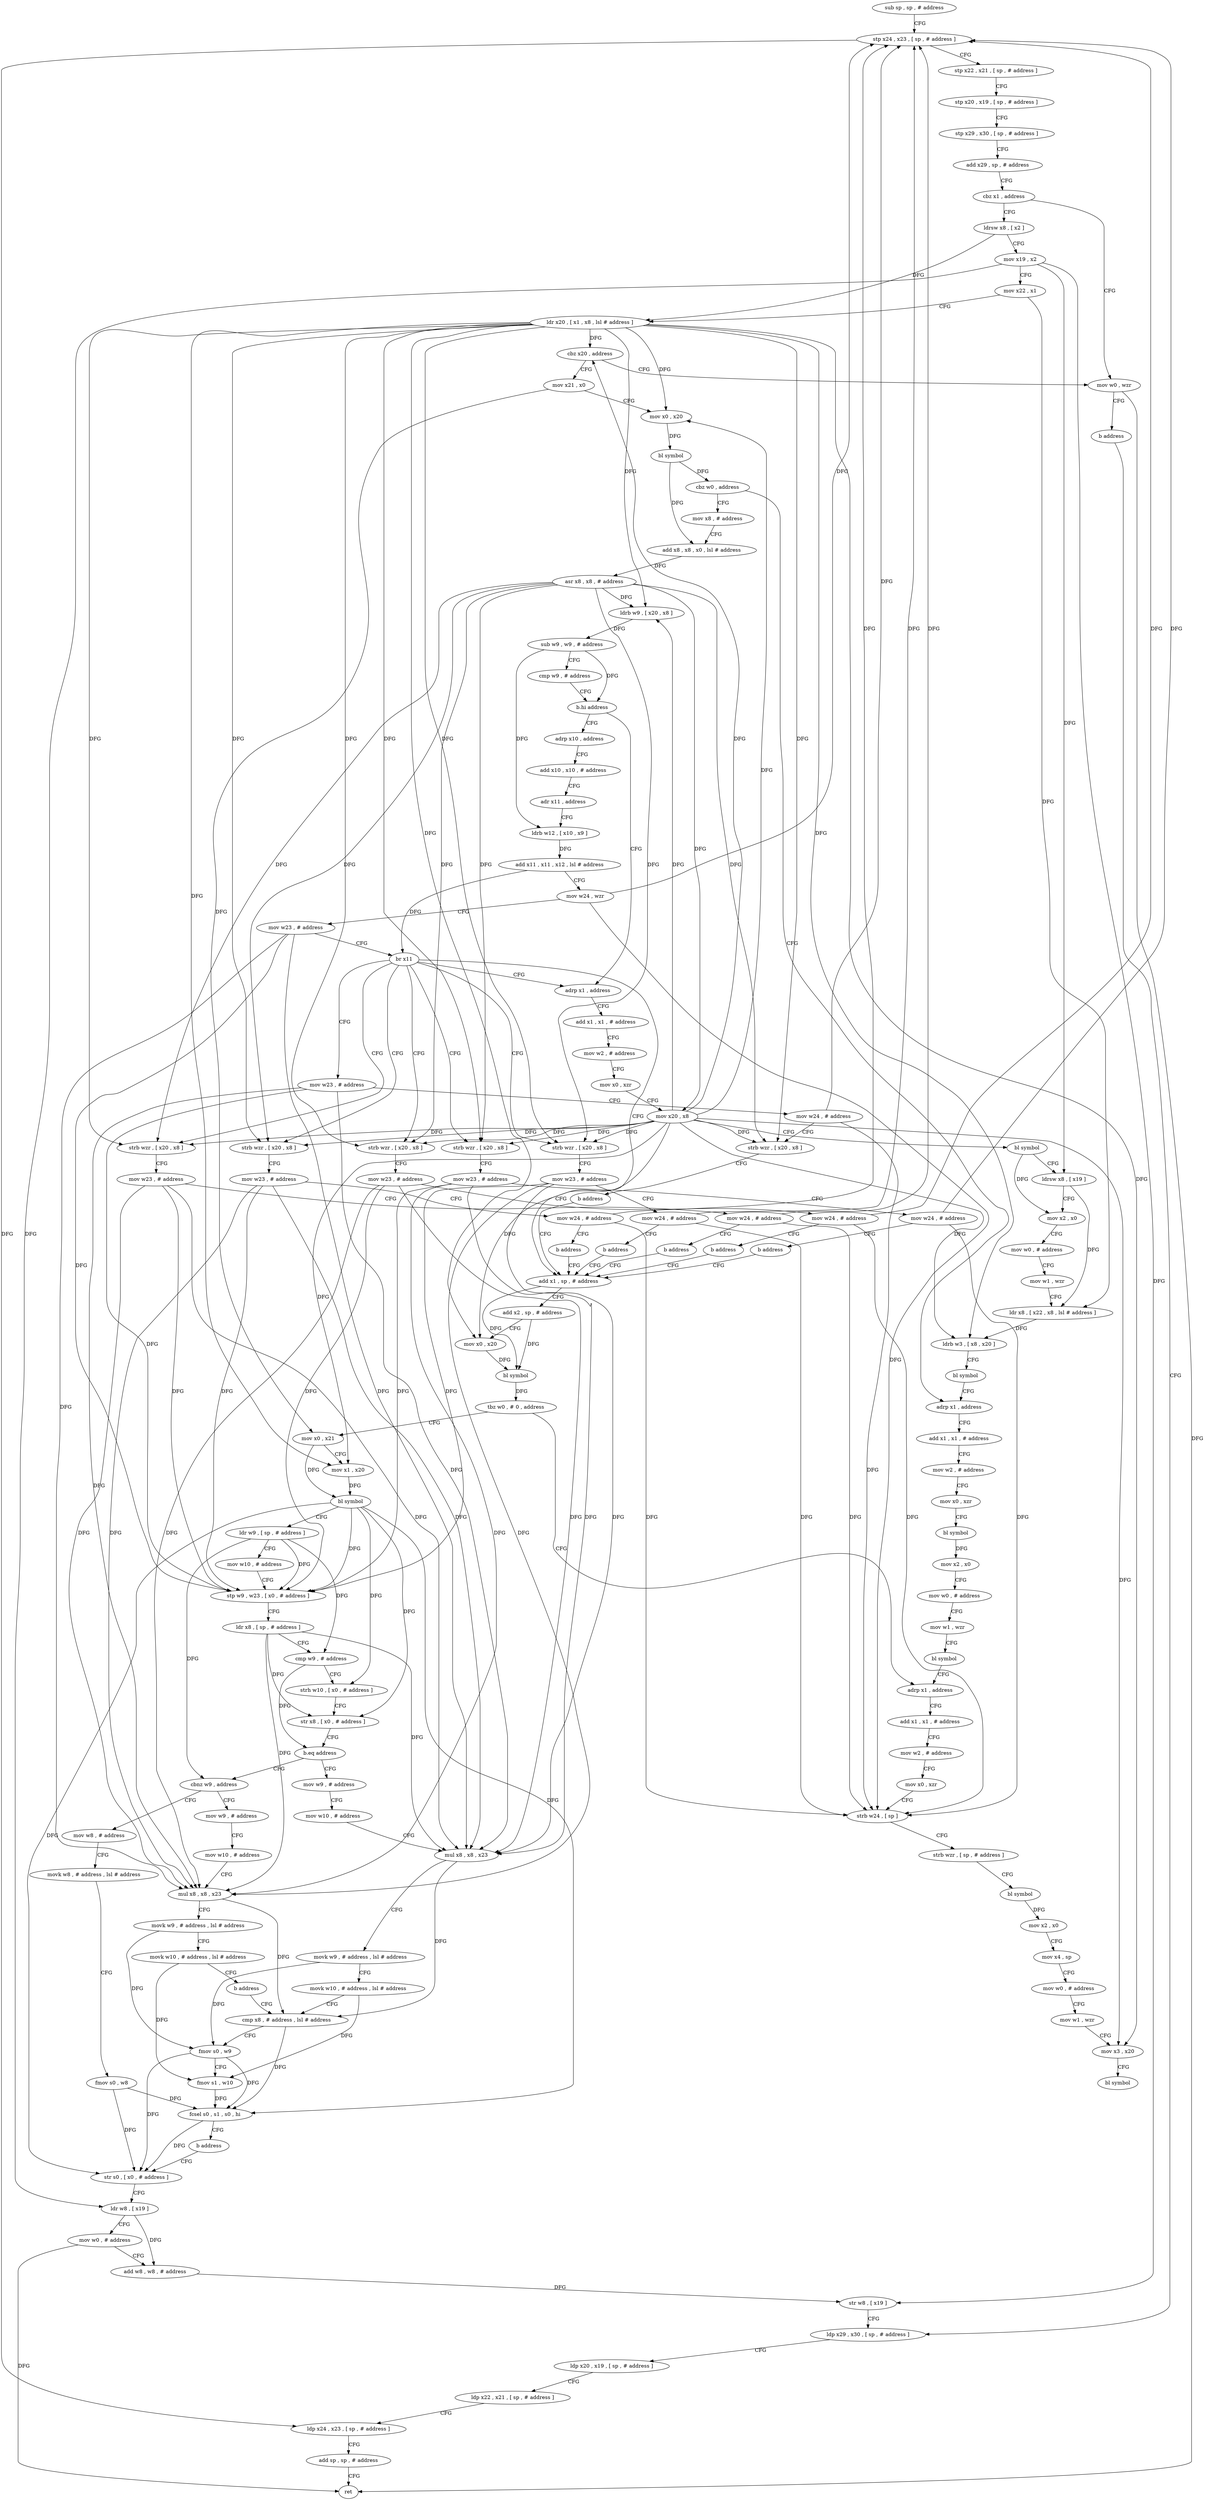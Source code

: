 digraph "func" {
"4249608" [label = "sub sp , sp , # address" ]
"4249612" [label = "stp x24 , x23 , [ sp , # address ]" ]
"4249616" [label = "stp x22 , x21 , [ sp , # address ]" ]
"4249620" [label = "stp x20 , x19 , [ sp , # address ]" ]
"4249624" [label = "stp x29 , x30 , [ sp , # address ]" ]
"4249628" [label = "add x29 , sp , # address" ]
"4249632" [label = "cbz x1 , address" ]
"4249824" [label = "mov w0 , wzr" ]
"4249636" [label = "ldrsw x8 , [ x2 ]" ]
"4249828" [label = "b address" ]
"4249904" [label = "ldp x29 , x30 , [ sp , # address ]" ]
"4249640" [label = "mov x19 , x2" ]
"4249644" [label = "mov x22 , x1" ]
"4249648" [label = "ldr x20 , [ x1 , x8 , lsl # address ]" ]
"4249652" [label = "cbz x20 , address" ]
"4249656" [label = "mov x21 , x0" ]
"4249908" [label = "ldp x20 , x19 , [ sp , # address ]" ]
"4249912" [label = "ldp x22 , x21 , [ sp , # address ]" ]
"4249916" [label = "ldp x24 , x23 , [ sp , # address ]" ]
"4249920" [label = "add sp , sp , # address" ]
"4249924" [label = "ret" ]
"4249660" [label = "mov x0 , x20" ]
"4249664" [label = "bl symbol" ]
"4249668" [label = "cbz w0 , address" ]
"4250076" [label = "adrp x1 , address" ]
"4249672" [label = "mov x8 , # address" ]
"4250080" [label = "add x1 , x1 , # address" ]
"4250084" [label = "mov w2 , # address" ]
"4250088" [label = "mov x0 , xzr" ]
"4250092" [label = "bl symbol" ]
"4250096" [label = "mov x2 , x0" ]
"4250100" [label = "mov w0 , # address" ]
"4250104" [label = "mov w1 , wzr" ]
"4250108" [label = "bl symbol" ]
"4250112" [label = "adrp x1 , address" ]
"4249676" [label = "add x8 , x8 , x0 , lsl # address" ]
"4249680" [label = "asr x8 , x8 , # address" ]
"4249684" [label = "ldrb w9 , [ x20 , x8 ]" ]
"4249688" [label = "sub w9 , w9 , # address" ]
"4249692" [label = "cmp w9 , # address" ]
"4249696" [label = "b.hi address" ]
"4250024" [label = "adrp x1 , address" ]
"4249700" [label = "adrp x10 , address" ]
"4250028" [label = "add x1 , x1 , # address" ]
"4250032" [label = "mov w2 , # address" ]
"4250036" [label = "mov x0 , xzr" ]
"4250040" [label = "mov x20 , x8" ]
"4250044" [label = "bl symbol" ]
"4250048" [label = "ldrsw x8 , [ x19 ]" ]
"4250052" [label = "mov x2 , x0" ]
"4250056" [label = "mov w0 , # address" ]
"4250060" [label = "mov w1 , wzr" ]
"4250064" [label = "ldr x8 , [ x22 , x8 , lsl # address ]" ]
"4250068" [label = "ldrb w3 , [ x8 , x20 ]" ]
"4250072" [label = "bl symbol" ]
"4249704" [label = "add x10 , x10 , # address" ]
"4249708" [label = "adr x11 , address" ]
"4249712" [label = "ldrb w12 , [ x10 , x9 ]" ]
"4249716" [label = "add x11 , x11 , x12 , lsl # address" ]
"4249720" [label = "mov w24 , wzr" ]
"4249724" [label = "mov w23 , # address" ]
"4249728" [label = "br x11" ]
"4249732" [label = "add x1 , sp , # address" ]
"4249928" [label = "strb wzr , [ x20 , x8 ]" ]
"4249944" [label = "mov w23 , # address" ]
"4249960" [label = "strb wzr , [ x20 , x8 ]" ]
"4249976" [label = "strb wzr , [ x20 , x8 ]" ]
"4249992" [label = "strb wzr , [ x20 , x8 ]" ]
"4250008" [label = "strb wzr , [ x20 , x8 ]" ]
"4249736" [label = "add x2 , sp , # address" ]
"4249740" [label = "mov x0 , x20" ]
"4249744" [label = "bl symbol" ]
"4249748" [label = "tbz w0 , # 0 , address" ]
"4249752" [label = "mov x0 , x21" ]
"4249932" [label = "mov w23 , # address" ]
"4249936" [label = "mov w24 , # address" ]
"4249940" [label = "b address" ]
"4249948" [label = "mov w24 , # address" ]
"4249952" [label = "strb wzr , [ x20 , x8 ]" ]
"4249956" [label = "b address" ]
"4249964" [label = "mov w23 , # address" ]
"4249968" [label = "mov w24 , # address" ]
"4249972" [label = "b address" ]
"4249980" [label = "mov w23 , # address" ]
"4249984" [label = "mov w24 , # address" ]
"4249988" [label = "b address" ]
"4249996" [label = "mov w23 , # address" ]
"4250000" [label = "mov w24 , # address" ]
"4250004" [label = "b address" ]
"4250012" [label = "mov w23 , # address" ]
"4250016" [label = "mov w24 , # address" ]
"4250020" [label = "b address" ]
"4250116" [label = "add x1 , x1 , # address" ]
"4250120" [label = "mov w2 , # address" ]
"4250124" [label = "mov x0 , xzr" ]
"4250128" [label = "strb w24 , [ sp ]" ]
"4250132" [label = "strb wzr , [ sp , # address ]" ]
"4250136" [label = "bl symbol" ]
"4250140" [label = "mov x2 , x0" ]
"4250144" [label = "mov x4 , sp" ]
"4250148" [label = "mov w0 , # address" ]
"4250152" [label = "mov w1 , wzr" ]
"4250156" [label = "mov x3 , x20" ]
"4250160" [label = "bl symbol" ]
"4249756" [label = "mov x1 , x20" ]
"4249760" [label = "bl symbol" ]
"4249764" [label = "ldr w9 , [ sp , # address ]" ]
"4249768" [label = "mov w10 , # address" ]
"4249772" [label = "stp w9 , w23 , [ x0 , # address ]" ]
"4249776" [label = "ldr x8 , [ sp , # address ]" ]
"4249780" [label = "cmp w9 , # address" ]
"4249784" [label = "strh w10 , [ x0 , # address ]" ]
"4249788" [label = "str x8 , [ x0 , # address ]" ]
"4249792" [label = "b.eq address" ]
"4249832" [label = "mov w9 , # address" ]
"4249796" [label = "cbnz w9 , address" ]
"4249836" [label = "mov w10 , # address" ]
"4249840" [label = "mul x8 , x8 , x23" ]
"4249844" [label = "movk w9 , # address , lsl # address" ]
"4249848" [label = "movk w10 , # address , lsl # address" ]
"4249852" [label = "cmp x8 , # address , lsl # address" ]
"4249872" [label = "mov w8 , # address" ]
"4249800" [label = "mov w9 , # address" ]
"4249884" [label = "str s0 , [ x0 , # address ]" ]
"4249888" [label = "ldr w8 , [ x19 ]" ]
"4249892" [label = "mov w0 , # address" ]
"4249896" [label = "add w8 , w8 , # address" ]
"4249900" [label = "str w8 , [ x19 ]" ]
"4249876" [label = "movk w8 , # address , lsl # address" ]
"4249880" [label = "fmov s0 , w8" ]
"4249804" [label = "mov w10 , # address" ]
"4249808" [label = "mul x8 , x8 , x23" ]
"4249812" [label = "movk w9 , # address , lsl # address" ]
"4249816" [label = "movk w10 , # address , lsl # address" ]
"4249820" [label = "b address" ]
"4249856" [label = "fmov s0 , w9" ]
"4249860" [label = "fmov s1 , w10" ]
"4249864" [label = "fcsel s0 , s1 , s0 , hi" ]
"4249868" [label = "b address" ]
"4249608" -> "4249612" [ label = "CFG" ]
"4249612" -> "4249616" [ label = "CFG" ]
"4249612" -> "4249916" [ label = "DFG" ]
"4249616" -> "4249620" [ label = "CFG" ]
"4249620" -> "4249624" [ label = "CFG" ]
"4249624" -> "4249628" [ label = "CFG" ]
"4249628" -> "4249632" [ label = "CFG" ]
"4249632" -> "4249824" [ label = "CFG" ]
"4249632" -> "4249636" [ label = "CFG" ]
"4249824" -> "4249828" [ label = "CFG" ]
"4249824" -> "4249924" [ label = "DFG" ]
"4249636" -> "4249640" [ label = "CFG" ]
"4249636" -> "4249648" [ label = "DFG" ]
"4249828" -> "4249904" [ label = "CFG" ]
"4249904" -> "4249908" [ label = "CFG" ]
"4249640" -> "4249644" [ label = "CFG" ]
"4249640" -> "4250048" [ label = "DFG" ]
"4249640" -> "4249888" [ label = "DFG" ]
"4249640" -> "4249900" [ label = "DFG" ]
"4249644" -> "4249648" [ label = "CFG" ]
"4249644" -> "4250064" [ label = "DFG" ]
"4249648" -> "4249652" [ label = "DFG" ]
"4249648" -> "4249660" [ label = "DFG" ]
"4249648" -> "4249684" [ label = "DFG" ]
"4249648" -> "4250156" [ label = "DFG" ]
"4249648" -> "4250068" [ label = "DFG" ]
"4249648" -> "4249740" [ label = "DFG" ]
"4249648" -> "4249928" [ label = "DFG" ]
"4249648" -> "4249952" [ label = "DFG" ]
"4249648" -> "4249960" [ label = "DFG" ]
"4249648" -> "4249976" [ label = "DFG" ]
"4249648" -> "4249992" [ label = "DFG" ]
"4249648" -> "4250008" [ label = "DFG" ]
"4249648" -> "4249756" [ label = "DFG" ]
"4249652" -> "4249824" [ label = "CFG" ]
"4249652" -> "4249656" [ label = "CFG" ]
"4249656" -> "4249660" [ label = "CFG" ]
"4249656" -> "4249752" [ label = "DFG" ]
"4249908" -> "4249912" [ label = "CFG" ]
"4249912" -> "4249916" [ label = "CFG" ]
"4249916" -> "4249920" [ label = "CFG" ]
"4249920" -> "4249924" [ label = "CFG" ]
"4249660" -> "4249664" [ label = "DFG" ]
"4249664" -> "4249668" [ label = "DFG" ]
"4249664" -> "4249676" [ label = "DFG" ]
"4249668" -> "4250076" [ label = "CFG" ]
"4249668" -> "4249672" [ label = "CFG" ]
"4250076" -> "4250080" [ label = "CFG" ]
"4249672" -> "4249676" [ label = "CFG" ]
"4250080" -> "4250084" [ label = "CFG" ]
"4250084" -> "4250088" [ label = "CFG" ]
"4250088" -> "4250092" [ label = "CFG" ]
"4250092" -> "4250096" [ label = "DFG" ]
"4250096" -> "4250100" [ label = "CFG" ]
"4250100" -> "4250104" [ label = "CFG" ]
"4250104" -> "4250108" [ label = "CFG" ]
"4250108" -> "4250112" [ label = "CFG" ]
"4250112" -> "4250116" [ label = "CFG" ]
"4249676" -> "4249680" [ label = "DFG" ]
"4249680" -> "4249684" [ label = "DFG" ]
"4249680" -> "4250040" [ label = "DFG" ]
"4249680" -> "4249928" [ label = "DFG" ]
"4249680" -> "4249952" [ label = "DFG" ]
"4249680" -> "4249960" [ label = "DFG" ]
"4249680" -> "4249976" [ label = "DFG" ]
"4249680" -> "4249992" [ label = "DFG" ]
"4249680" -> "4250008" [ label = "DFG" ]
"4249684" -> "4249688" [ label = "DFG" ]
"4249688" -> "4249692" [ label = "CFG" ]
"4249688" -> "4249696" [ label = "DFG" ]
"4249688" -> "4249712" [ label = "DFG" ]
"4249692" -> "4249696" [ label = "CFG" ]
"4249696" -> "4250024" [ label = "CFG" ]
"4249696" -> "4249700" [ label = "CFG" ]
"4250024" -> "4250028" [ label = "CFG" ]
"4249700" -> "4249704" [ label = "CFG" ]
"4250028" -> "4250032" [ label = "CFG" ]
"4250032" -> "4250036" [ label = "CFG" ]
"4250036" -> "4250040" [ label = "CFG" ]
"4250040" -> "4250044" [ label = "CFG" ]
"4250040" -> "4249652" [ label = "DFG" ]
"4250040" -> "4249660" [ label = "DFG" ]
"4250040" -> "4250156" [ label = "DFG" ]
"4250040" -> "4249684" [ label = "DFG" ]
"4250040" -> "4250068" [ label = "DFG" ]
"4250040" -> "4249740" [ label = "DFG" ]
"4250040" -> "4249928" [ label = "DFG" ]
"4250040" -> "4249952" [ label = "DFG" ]
"4250040" -> "4249960" [ label = "DFG" ]
"4250040" -> "4249976" [ label = "DFG" ]
"4250040" -> "4249992" [ label = "DFG" ]
"4250040" -> "4250008" [ label = "DFG" ]
"4250040" -> "4249756" [ label = "DFG" ]
"4250044" -> "4250048" [ label = "CFG" ]
"4250044" -> "4250052" [ label = "DFG" ]
"4250048" -> "4250052" [ label = "CFG" ]
"4250048" -> "4250064" [ label = "DFG" ]
"4250052" -> "4250056" [ label = "CFG" ]
"4250056" -> "4250060" [ label = "CFG" ]
"4250060" -> "4250064" [ label = "CFG" ]
"4250064" -> "4250068" [ label = "DFG" ]
"4250068" -> "4250072" [ label = "CFG" ]
"4250072" -> "4250076" [ label = "CFG" ]
"4249704" -> "4249708" [ label = "CFG" ]
"4249708" -> "4249712" [ label = "CFG" ]
"4249712" -> "4249716" [ label = "DFG" ]
"4249716" -> "4249720" [ label = "CFG" ]
"4249716" -> "4249728" [ label = "DFG" ]
"4249720" -> "4249724" [ label = "CFG" ]
"4249720" -> "4249612" [ label = "DFG" ]
"4249720" -> "4250128" [ label = "DFG" ]
"4249724" -> "4249728" [ label = "CFG" ]
"4249724" -> "4249772" [ label = "DFG" ]
"4249724" -> "4249840" [ label = "DFG" ]
"4249724" -> "4249808" [ label = "DFG" ]
"4249728" -> "4249732" [ label = "CFG" ]
"4249728" -> "4249928" [ label = "CFG" ]
"4249728" -> "4249944" [ label = "CFG" ]
"4249728" -> "4249960" [ label = "CFG" ]
"4249728" -> "4249976" [ label = "CFG" ]
"4249728" -> "4249992" [ label = "CFG" ]
"4249728" -> "4250008" [ label = "CFG" ]
"4249728" -> "4250024" [ label = "CFG" ]
"4249732" -> "4249736" [ label = "CFG" ]
"4249732" -> "4249744" [ label = "DFG" ]
"4249928" -> "4249932" [ label = "CFG" ]
"4249944" -> "4249948" [ label = "CFG" ]
"4249944" -> "4249772" [ label = "DFG" ]
"4249944" -> "4249840" [ label = "DFG" ]
"4249944" -> "4249808" [ label = "DFG" ]
"4249960" -> "4249964" [ label = "CFG" ]
"4249976" -> "4249980" [ label = "CFG" ]
"4249992" -> "4249996" [ label = "CFG" ]
"4250008" -> "4250012" [ label = "CFG" ]
"4249736" -> "4249740" [ label = "CFG" ]
"4249736" -> "4249744" [ label = "DFG" ]
"4249740" -> "4249744" [ label = "DFG" ]
"4249744" -> "4249748" [ label = "DFG" ]
"4249748" -> "4250112" [ label = "CFG" ]
"4249748" -> "4249752" [ label = "CFG" ]
"4249752" -> "4249756" [ label = "CFG" ]
"4249752" -> "4249760" [ label = "DFG" ]
"4249932" -> "4249936" [ label = "CFG" ]
"4249932" -> "4249772" [ label = "DFG" ]
"4249932" -> "4249840" [ label = "DFG" ]
"4249932" -> "4249808" [ label = "DFG" ]
"4249936" -> "4249940" [ label = "CFG" ]
"4249936" -> "4249612" [ label = "DFG" ]
"4249936" -> "4250128" [ label = "DFG" ]
"4249940" -> "4249732" [ label = "CFG" ]
"4249948" -> "4249952" [ label = "CFG" ]
"4249948" -> "4249612" [ label = "DFG" ]
"4249948" -> "4250128" [ label = "DFG" ]
"4249952" -> "4249956" [ label = "CFG" ]
"4249956" -> "4249732" [ label = "CFG" ]
"4249964" -> "4249968" [ label = "CFG" ]
"4249964" -> "4249772" [ label = "DFG" ]
"4249964" -> "4249840" [ label = "DFG" ]
"4249964" -> "4249808" [ label = "DFG" ]
"4249968" -> "4249972" [ label = "CFG" ]
"4249968" -> "4249612" [ label = "DFG" ]
"4249968" -> "4250128" [ label = "DFG" ]
"4249972" -> "4249732" [ label = "CFG" ]
"4249980" -> "4249984" [ label = "CFG" ]
"4249980" -> "4249772" [ label = "DFG" ]
"4249980" -> "4249840" [ label = "DFG" ]
"4249980" -> "4249808" [ label = "DFG" ]
"4249984" -> "4249988" [ label = "CFG" ]
"4249984" -> "4249612" [ label = "DFG" ]
"4249984" -> "4250128" [ label = "DFG" ]
"4249988" -> "4249732" [ label = "CFG" ]
"4249996" -> "4250000" [ label = "CFG" ]
"4249996" -> "4249772" [ label = "DFG" ]
"4249996" -> "4249840" [ label = "DFG" ]
"4249996" -> "4249808" [ label = "DFG" ]
"4250000" -> "4250004" [ label = "CFG" ]
"4250000" -> "4249612" [ label = "DFG" ]
"4250000" -> "4250128" [ label = "DFG" ]
"4250004" -> "4249732" [ label = "CFG" ]
"4250012" -> "4250016" [ label = "CFG" ]
"4250012" -> "4249772" [ label = "DFG" ]
"4250012" -> "4249840" [ label = "DFG" ]
"4250012" -> "4249808" [ label = "DFG" ]
"4250016" -> "4250020" [ label = "CFG" ]
"4250016" -> "4249612" [ label = "DFG" ]
"4250016" -> "4250128" [ label = "DFG" ]
"4250020" -> "4249732" [ label = "CFG" ]
"4250116" -> "4250120" [ label = "CFG" ]
"4250120" -> "4250124" [ label = "CFG" ]
"4250124" -> "4250128" [ label = "CFG" ]
"4250128" -> "4250132" [ label = "CFG" ]
"4250132" -> "4250136" [ label = "CFG" ]
"4250136" -> "4250140" [ label = "DFG" ]
"4250140" -> "4250144" [ label = "CFG" ]
"4250144" -> "4250148" [ label = "CFG" ]
"4250148" -> "4250152" [ label = "CFG" ]
"4250152" -> "4250156" [ label = "CFG" ]
"4250156" -> "4250160" [ label = "CFG" ]
"4249756" -> "4249760" [ label = "DFG" ]
"4249760" -> "4249764" [ label = "CFG" ]
"4249760" -> "4249772" [ label = "DFG" ]
"4249760" -> "4249784" [ label = "DFG" ]
"4249760" -> "4249788" [ label = "DFG" ]
"4249760" -> "4249884" [ label = "DFG" ]
"4249760" -> "4249864" [ label = "DFG" ]
"4249764" -> "4249768" [ label = "CFG" ]
"4249764" -> "4249772" [ label = "DFG" ]
"4249764" -> "4249780" [ label = "DFG" ]
"4249764" -> "4249796" [ label = "DFG" ]
"4249768" -> "4249772" [ label = "CFG" ]
"4249772" -> "4249776" [ label = "CFG" ]
"4249776" -> "4249780" [ label = "CFG" ]
"4249776" -> "4249788" [ label = "DFG" ]
"4249776" -> "4249840" [ label = "DFG" ]
"4249776" -> "4249808" [ label = "DFG" ]
"4249780" -> "4249784" [ label = "CFG" ]
"4249780" -> "4249792" [ label = "DFG" ]
"4249784" -> "4249788" [ label = "CFG" ]
"4249788" -> "4249792" [ label = "CFG" ]
"4249792" -> "4249832" [ label = "CFG" ]
"4249792" -> "4249796" [ label = "CFG" ]
"4249832" -> "4249836" [ label = "CFG" ]
"4249796" -> "4249872" [ label = "CFG" ]
"4249796" -> "4249800" [ label = "CFG" ]
"4249836" -> "4249840" [ label = "CFG" ]
"4249840" -> "4249844" [ label = "CFG" ]
"4249840" -> "4249852" [ label = "DFG" ]
"4249844" -> "4249848" [ label = "CFG" ]
"4249844" -> "4249856" [ label = "DFG" ]
"4249848" -> "4249852" [ label = "CFG" ]
"4249848" -> "4249860" [ label = "DFG" ]
"4249852" -> "4249856" [ label = "CFG" ]
"4249852" -> "4249864" [ label = "DFG" ]
"4249872" -> "4249876" [ label = "CFG" ]
"4249800" -> "4249804" [ label = "CFG" ]
"4249884" -> "4249888" [ label = "CFG" ]
"4249888" -> "4249892" [ label = "CFG" ]
"4249888" -> "4249896" [ label = "DFG" ]
"4249892" -> "4249896" [ label = "CFG" ]
"4249892" -> "4249924" [ label = "DFG" ]
"4249896" -> "4249900" [ label = "DFG" ]
"4249900" -> "4249904" [ label = "CFG" ]
"4249876" -> "4249880" [ label = "CFG" ]
"4249880" -> "4249884" [ label = "DFG" ]
"4249880" -> "4249864" [ label = "DFG" ]
"4249804" -> "4249808" [ label = "CFG" ]
"4249808" -> "4249812" [ label = "CFG" ]
"4249808" -> "4249852" [ label = "DFG" ]
"4249812" -> "4249816" [ label = "CFG" ]
"4249812" -> "4249856" [ label = "DFG" ]
"4249816" -> "4249820" [ label = "CFG" ]
"4249816" -> "4249860" [ label = "DFG" ]
"4249820" -> "4249852" [ label = "CFG" ]
"4249856" -> "4249860" [ label = "CFG" ]
"4249856" -> "4249864" [ label = "DFG" ]
"4249856" -> "4249884" [ label = "DFG" ]
"4249860" -> "4249864" [ label = "DFG" ]
"4249864" -> "4249868" [ label = "CFG" ]
"4249864" -> "4249884" [ label = "DFG" ]
"4249868" -> "4249884" [ label = "CFG" ]
}
